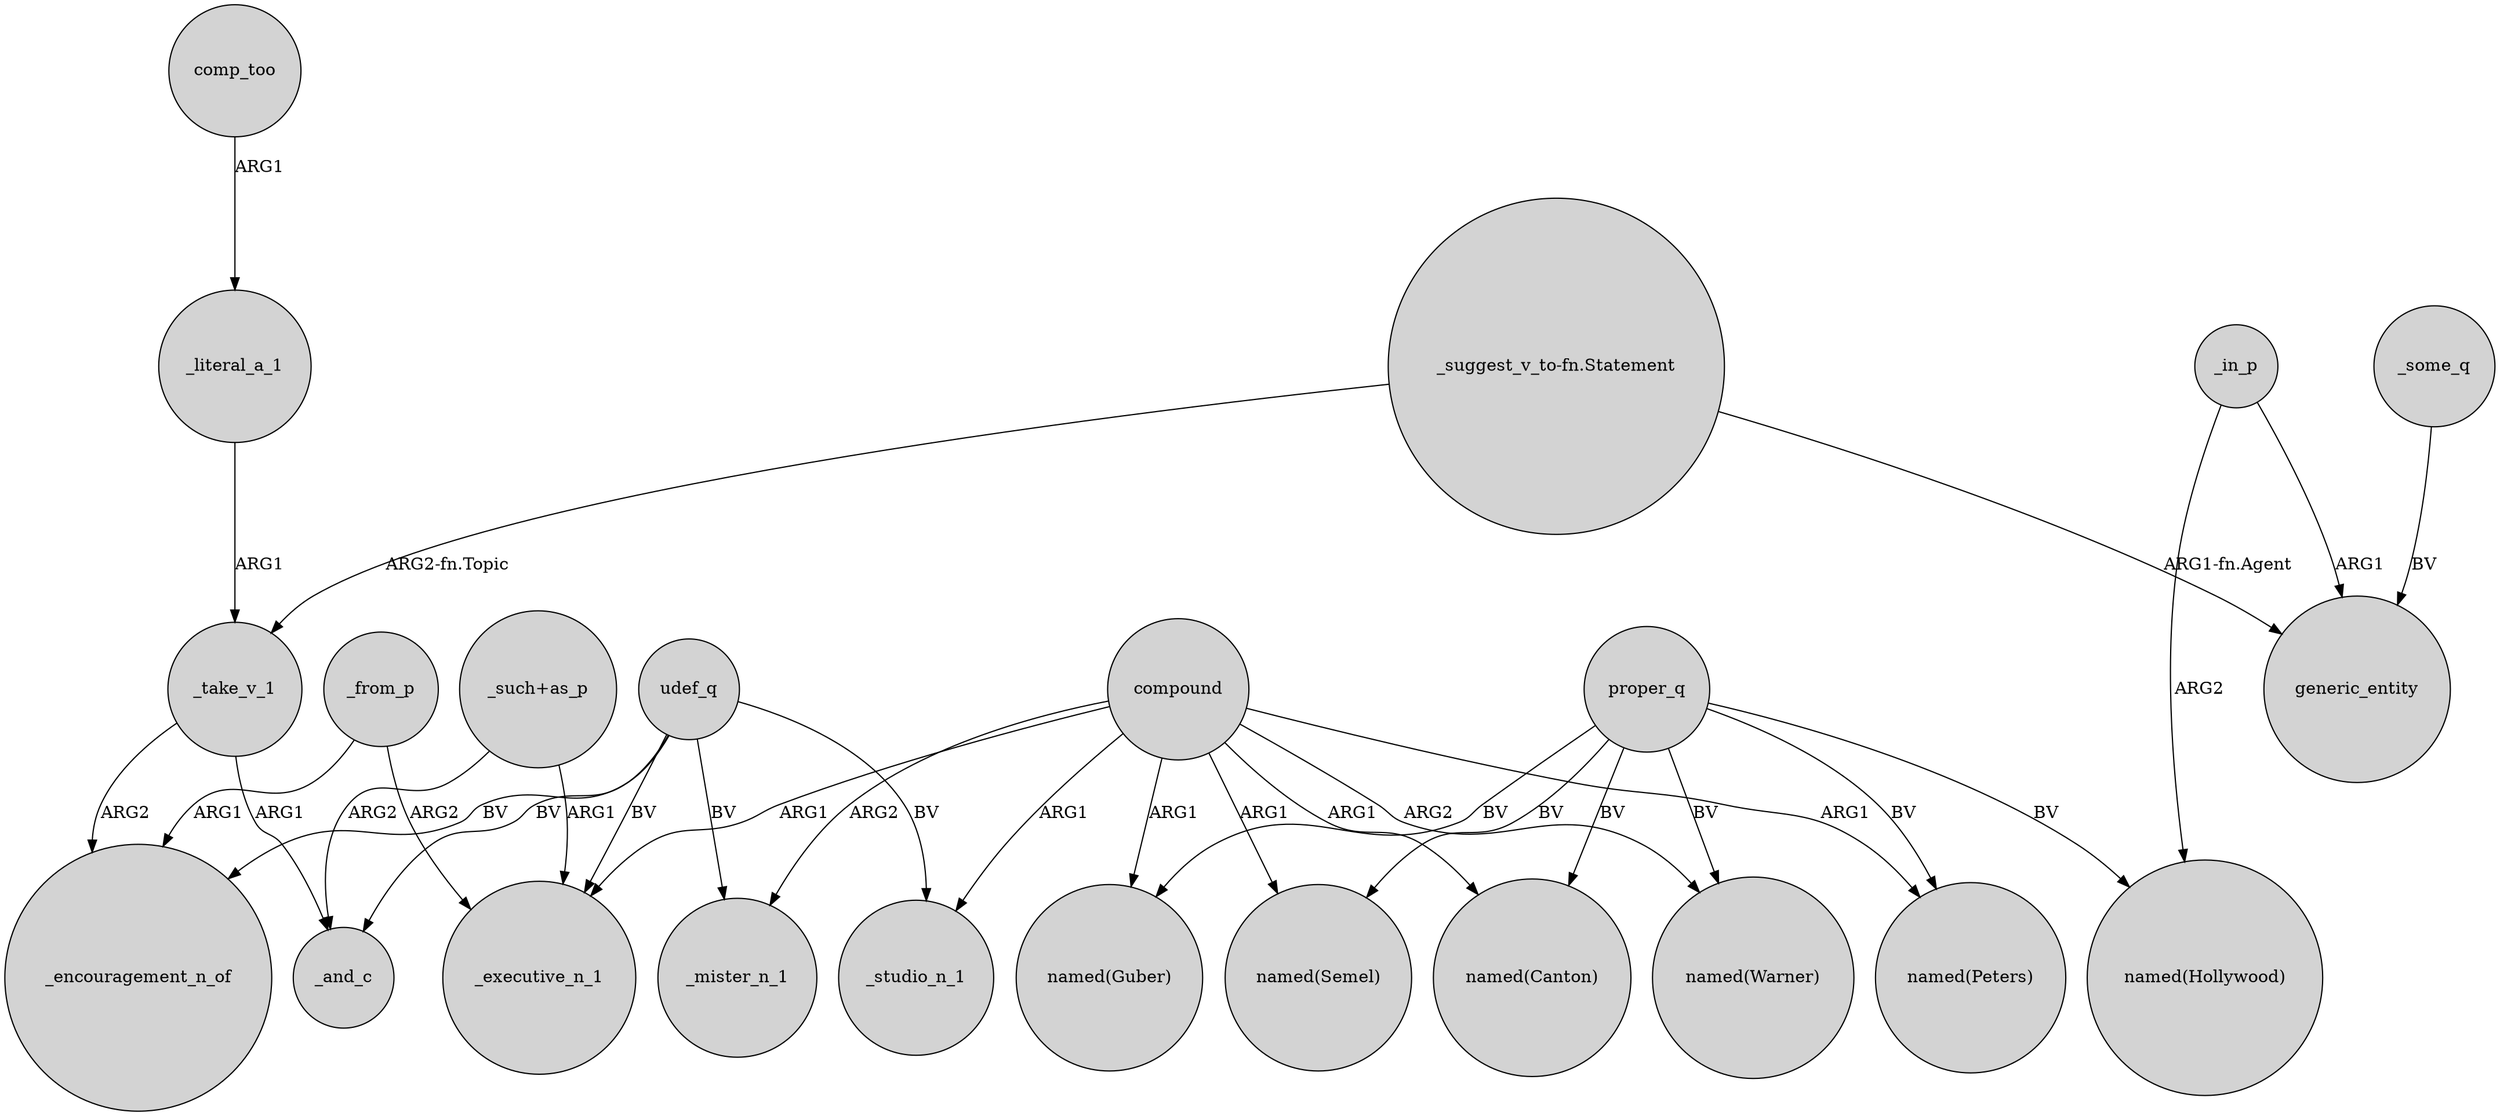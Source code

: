 digraph {
	node [shape=circle style=filled]
	_from_p -> _encouragement_n_of [label=ARG1]
	compound -> "named(Canton)" [label=ARG1]
	udef_q -> _executive_n_1 [label=BV]
	"_such+as_p" -> _executive_n_1 [label=ARG1]
	proper_q -> "named(Semel)" [label=BV]
	proper_q -> "named(Peters)" [label=BV]
	compound -> _mister_n_1 [label=ARG2]
	_from_p -> _executive_n_1 [label=ARG2]
	compound -> _executive_n_1 [label=ARG1]
	udef_q -> _mister_n_1 [label=BV]
	compound -> "named(Peters)" [label=ARG1]
	"_such+as_p" -> _and_c [label=ARG2]
	compound -> "named(Guber)" [label=ARG1]
	proper_q -> "named(Hollywood)" [label=BV]
	"_suggest_v_to-fn.Statement" -> generic_entity [label="ARG1-fn.Agent"]
	_in_p -> "named(Hollywood)" [label=ARG2]
	proper_q -> "named(Guber)" [label=BV]
	"_suggest_v_to-fn.Statement" -> _take_v_1 [label="ARG2-fn.Topic"]
	_take_v_1 -> _encouragement_n_of [label=ARG2]
	compound -> _studio_n_1 [label=ARG1]
	_take_v_1 -> _and_c [label=ARG1]
	_some_q -> generic_entity [label=BV]
	_literal_a_1 -> _take_v_1 [label=ARG1]
	comp_too -> _literal_a_1 [label=ARG1]
	proper_q -> "named(Warner)" [label=BV]
	udef_q -> _studio_n_1 [label=BV]
	_in_p -> generic_entity [label=ARG1]
	compound -> "named(Semel)" [label=ARG1]
	proper_q -> "named(Canton)" [label=BV]
	udef_q -> _and_c [label=BV]
	compound -> "named(Warner)" [label=ARG2]
	udef_q -> _encouragement_n_of [label=BV]
}
